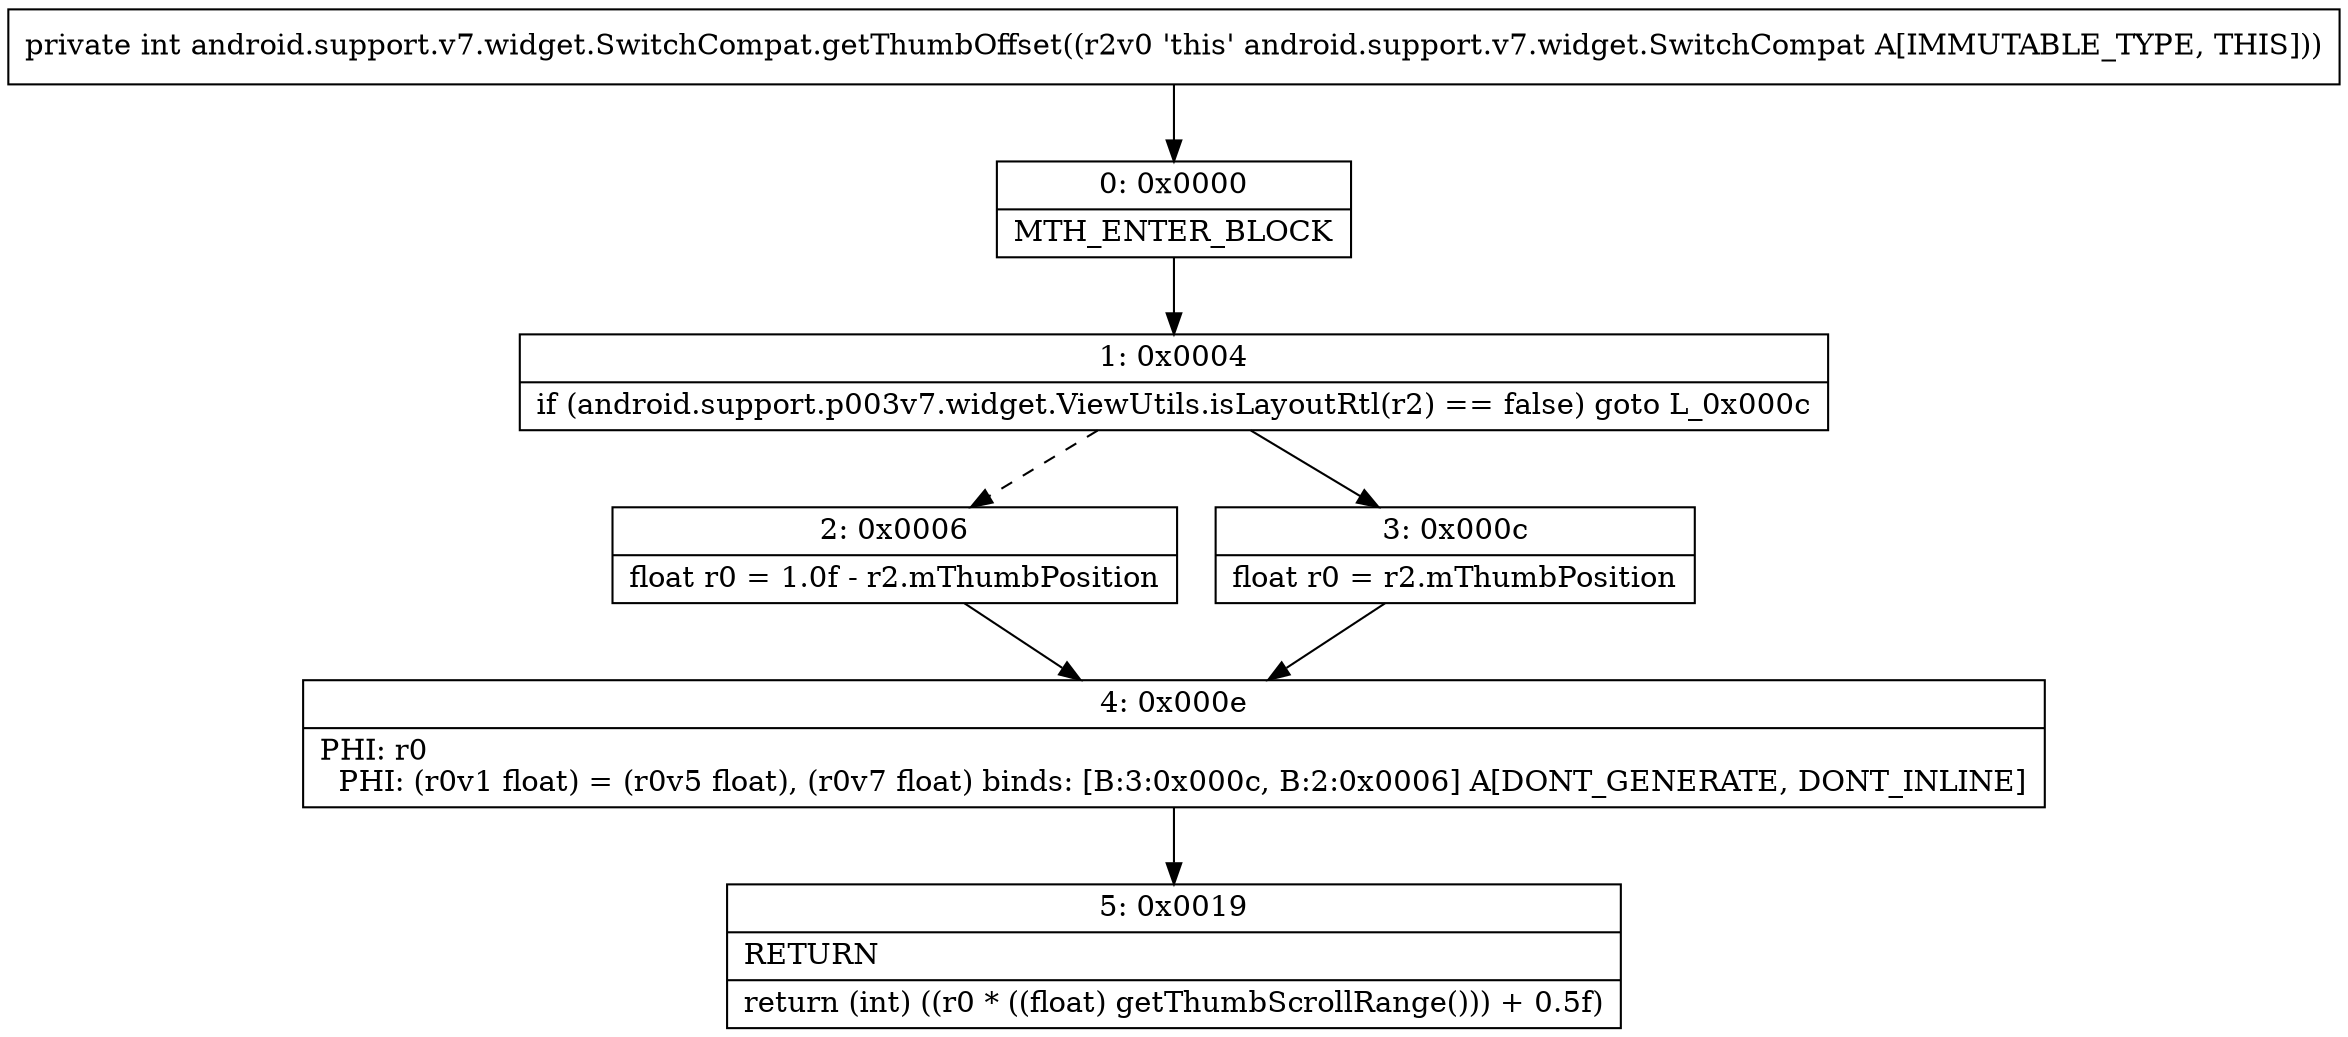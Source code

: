 digraph "CFG forandroid.support.v7.widget.SwitchCompat.getThumbOffset()I" {
Node_0 [shape=record,label="{0\:\ 0x0000|MTH_ENTER_BLOCK\l}"];
Node_1 [shape=record,label="{1\:\ 0x0004|if (android.support.p003v7.widget.ViewUtils.isLayoutRtl(r2) == false) goto L_0x000c\l}"];
Node_2 [shape=record,label="{2\:\ 0x0006|float r0 = 1.0f \- r2.mThumbPosition\l}"];
Node_3 [shape=record,label="{3\:\ 0x000c|float r0 = r2.mThumbPosition\l}"];
Node_4 [shape=record,label="{4\:\ 0x000e|PHI: r0 \l  PHI: (r0v1 float) = (r0v5 float), (r0v7 float) binds: [B:3:0x000c, B:2:0x0006] A[DONT_GENERATE, DONT_INLINE]\l}"];
Node_5 [shape=record,label="{5\:\ 0x0019|RETURN\l|return (int) ((r0 * ((float) getThumbScrollRange())) + 0.5f)\l}"];
MethodNode[shape=record,label="{private int android.support.v7.widget.SwitchCompat.getThumbOffset((r2v0 'this' android.support.v7.widget.SwitchCompat A[IMMUTABLE_TYPE, THIS])) }"];
MethodNode -> Node_0;
Node_0 -> Node_1;
Node_1 -> Node_2[style=dashed];
Node_1 -> Node_3;
Node_2 -> Node_4;
Node_3 -> Node_4;
Node_4 -> Node_5;
}

